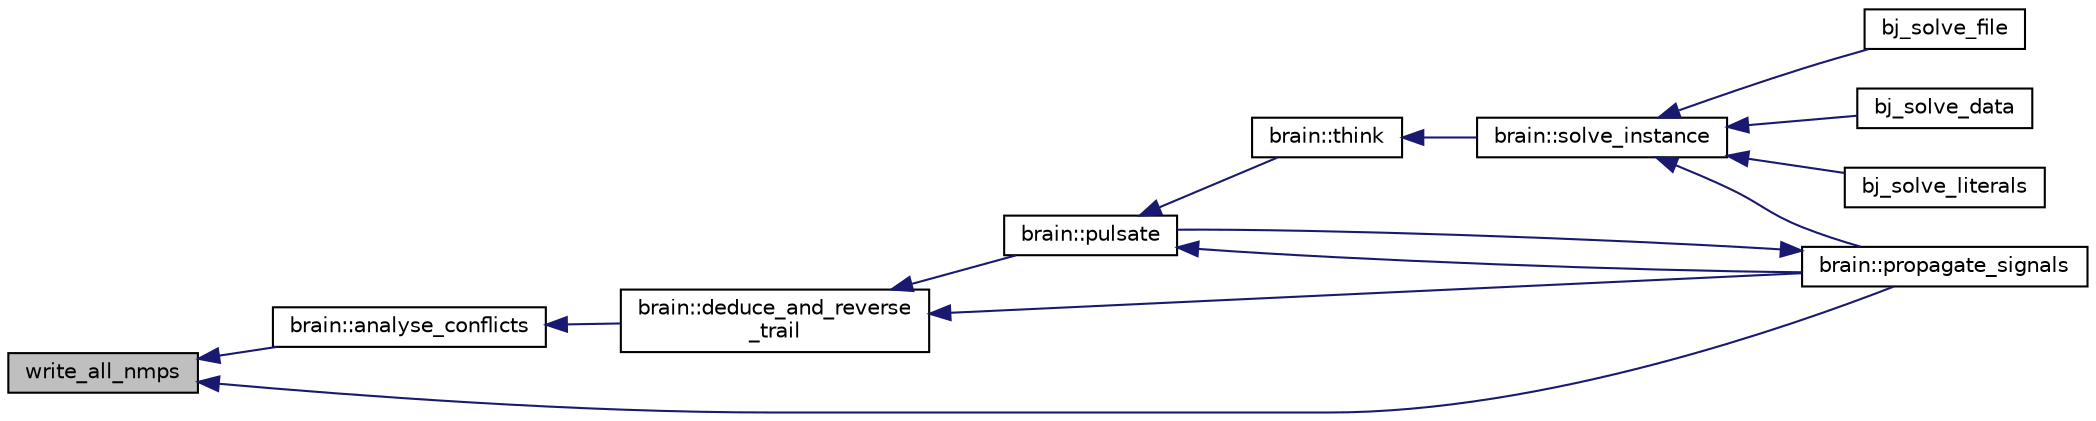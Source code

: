 digraph "write_all_nmps"
{
 // INTERACTIVE_SVG=YES
  edge [fontname="Helvetica",fontsize="10",labelfontname="Helvetica",labelfontsize="10"];
  node [fontname="Helvetica",fontsize="10",shape=record];
  rankdir="LR";
  Node1 [label="write_all_nmps",height=0.2,width=0.4,color="black", fillcolor="grey75", style="filled", fontcolor="black"];
  Node1 -> Node2 [dir="back",color="midnightblue",fontsize="10",style="solid",fontname="Helvetica"];
  Node2 [label="brain::analyse_conflicts",height=0.2,width=0.4,color="black", fillcolor="white", style="filled",URL="$d7/d79/classbrain.html#adec5742918fedd1636a6152502bd409c",tooltip="Does conflict analysis, BCFFs finding and BCFFs writing. "];
  Node2 -> Node3 [dir="back",color="midnightblue",fontsize="10",style="solid",fontname="Helvetica"];
  Node3 [label="brain::deduce_and_reverse\l_trail",height=0.2,width=0.4,color="black", fillcolor="white", style="filled",URL="$d7/d79/classbrain.html#a8d880c7f0e91a5dbb2cedaefdb704153",tooltip="Does all analysis and one backtrack. "];
  Node3 -> Node4 [dir="back",color="midnightblue",fontsize="10",style="solid",fontname="Helvetica"];
  Node4 [label="brain::pulsate",height=0.2,width=0.4,color="black", fillcolor="white", style="filled",URL="$d7/d79/classbrain.html#a9728a44b4e7b71ddb4a47bb25af05612",tooltip="This is the basic step function while solving an instance. It does one full backtrack. "];
  Node4 -> Node5 [dir="back",color="midnightblue",fontsize="10",style="solid",fontname="Helvetica"];
  Node5 [label="brain::think",height=0.2,width=0.4,color="black", fillcolor="white", style="filled",URL="$d7/d79/classbrain.html#a8524441f8b863aec8fe2cc9c3ad2d21a",tooltip="This is the main processing function to solve an instance. It get called by solve_instance. "];
  Node5 -> Node6 [dir="back",color="midnightblue",fontsize="10",style="solid",fontname="Helvetica"];
  Node6 [label="brain::solve_instance",height=0.2,width=0.4,color="black", fillcolor="white", style="filled",URL="$d7/d79/classbrain.html#a2daa8c1c03eea62a51a359470bb64cc7",tooltip="This is the starting point to solve any instance. It is the main function of the implementation. "];
  Node6 -> Node7 [dir="back",color="midnightblue",fontsize="10",style="solid",fontname="Helvetica"];
  Node7 [label="bj_solve_file",height=0.2,width=0.4,color="black", fillcolor="white", style="filled",URL="$dc/d3c/ben__jose_8h.html#a65eb23939cc4ae39654dbd93343580c8"];
  Node6 -> Node8 [dir="back",color="midnightblue",fontsize="10",style="solid",fontname="Helvetica"];
  Node8 [label="bj_solve_data",height=0.2,width=0.4,color="black", fillcolor="white", style="filled",URL="$dc/d3c/ben__jose_8h.html#a45eef575a2ca6c6b90e0a1d998f1eb7d"];
  Node6 -> Node9 [dir="back",color="midnightblue",fontsize="10",style="solid",fontname="Helvetica"];
  Node9 [label="bj_solve_literals",height=0.2,width=0.4,color="black", fillcolor="white", style="filled",URL="$dc/d3c/ben__jose_8h.html#a2818f32df95b8d462f49a201ce371142"];
  Node6 -> Node10 [dir="back",color="midnightblue",fontsize="10",style="solid",fontname="Helvetica"];
  Node10 [label="brain::propagate_signals",height=0.2,width=0.4,color="black", fillcolor="white", style="filled",URL="$d7/d79/classbrain.html#a28eeaf513dd81fcb3dcb21fb37f58ccb",tooltip="This is function does BCP and most of the maintaining of the neuromap s (candidates) to be written an..."];
  Node10 -> Node4 [dir="back",color="midnightblue",fontsize="10",style="solid",fontname="Helvetica"];
  Node4 -> Node10 [dir="back",color="midnightblue",fontsize="10",style="solid",fontname="Helvetica"];
  Node3 -> Node10 [dir="back",color="midnightblue",fontsize="10",style="solid",fontname="Helvetica"];
  Node1 -> Node10 [dir="back",color="midnightblue",fontsize="10",style="solid",fontname="Helvetica"];
}
